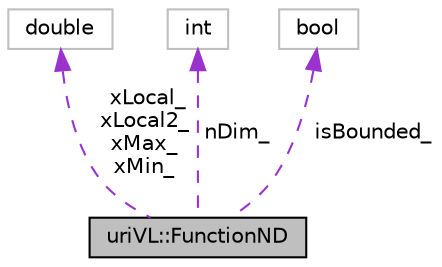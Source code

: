 digraph "uriVL::FunctionND"
{
  edge [fontname="Helvetica",fontsize="10",labelfontname="Helvetica",labelfontsize="10"];
  node [fontname="Helvetica",fontsize="10",shape=record];
  Node1 [label="uriVL::FunctionND",height=0.2,width=0.4,color="black", fillcolor="grey75", style="filled", fontcolor="black"];
  Node2 -> Node1 [dir="back",color="darkorchid3",fontsize="10",style="dashed",label=" xLocal_\nxLocal2_\nxMax_\nxMin_" ,fontname="Helvetica"];
  Node2 [label="double",height=0.2,width=0.4,color="grey75", fillcolor="white", style="filled"];
  Node3 -> Node1 [dir="back",color="darkorchid3",fontsize="10",style="dashed",label=" nDim_" ,fontname="Helvetica"];
  Node3 [label="int",height=0.2,width=0.4,color="grey75", fillcolor="white", style="filled"];
  Node4 -> Node1 [dir="back",color="darkorchid3",fontsize="10",style="dashed",label=" isBounded_" ,fontname="Helvetica"];
  Node4 [label="bool",height=0.2,width=0.4,color="grey75", fillcolor="white", style="filled"];
}
